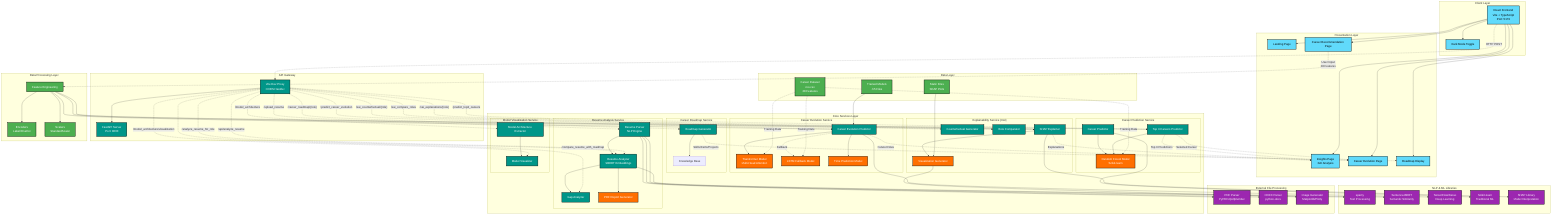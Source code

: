 graph TB
    subgraph "Client Layer"
        UI[React Frontend<br/>Vite + TypeScript<br/>Port: 5173]
        DM[Dark Mode Toggle]
        UI --> DM
    end

    subgraph "Presentation Layer"
        LP[Landing Page]
        CR[Career Recommendation Page]
        IP[Insights Page<br/>XAI Analysis]
        CE[Career Evolution Page]
        RMP[Roadmap Display]
        
        UI --> LP
        UI --> CR
        UI --> IP
        UI --> CE
        UI --> RMP
    end

    subgraph "API Gateway"
        PROXY[Vite Dev Proxy<br/>CORS Handler]
        API[FastAPI Server<br/>Port: 8000]
        PROXY --> API
    end

    subgraph "Core Services Layer"
        subgraph "Career Prediction Service"
            CP[Career Predictor]
            T3P[Top 3 Careers Predictor]
            ML1[Random Forest Model<br/>Scikit-learn]
            
            CP --> ML1
            T3P --> ML1
        end
        
        subgraph "Career Evolution Service"
            CEP[Career Evolution Predictor]
            TRANS[Transformer Model<br/>Multi-Head Attention]
            LSTM[LSTM Fallback Model]
            TP[Time Prediction Model]
            
            CEP --> TRANS
            CEP -.Fallback.-> LSTM
            CEP --> TP
        end
        
        subgraph "Explainability Service (XAI)"
            SHAP[SHAP Explainer]
            CF[Counterfactual Generator]
            RC[Role Comparator]
            VIZ[Visualization Generator]
            
            SHAP --> VIZ
        end
        
        subgraph "Career Roadmap Service"
            RG[Roadmap Generator]
            KB[Knowledge Base]
            
            RG --> KB
        end
        
        subgraph "Resume Analysis Service"
            RP[Resume Parser<br/>NLP Engine]
            RA[Resume Analyzer<br/>SBERT Embeddings]
            GA[Gap Analyzer]
            RPG[PDF Report Generator]
            
            RP --> RA
            RA --> GA
            RA --> RPG
        end
        
        subgraph "Model Visualization Service"
            MA[Model Architecture Extractor]
            MV[Model Visualizer]
            
            MA --> MV
        end
    end

    subgraph "Data Processing Layer"
        FE[Feature Engineering]
        EN[Encoders<br/>Label/OneHot]
        SC[Scalers<br/>StandardScaler]
        
        FE --> EN
        FE --> SC
    end

    subgraph "Data Layer"
        DS[Career Dataset<br/>roo.csv<br/>28 Features]
        MM[Trained Models<br/>.h5 Files]
        STATIC[Static Files<br/>SHAP Plots]
        
        DS -.Training Data.-> ML1
        DS -.Training Data.-> TRANS
        DS -.Training Data.-> LSTM
        MM --> CEP
        STATIC --> VIZ
    end

    subgraph "NLP & ML Libraries"
        SPACY[spaCy<br/>Text Processing]
        SBERT[Sentence-BERT<br/>Semantic Similarity]
        TF[TensorFlow/Keras<br/>Deep Learning]
        SK[Scikit-learn<br/>Traditional ML]
        SHLIB[SHAP Library<br/>Model Interpretation]
        
        RP --> SPACY
        RA --> SBERT
        CEP --> TF
        CP --> SK
        SHAP --> SHLIB
    end

    subgraph "External File Processing"
        PDF[PDF Parser<br/>PyPDF2/pdfplumber]
        DOCX[DOCX Parser<br/>python-docx]
        IMG[Image Generator<br/>Matplotlib/Plotly]
        
        RP --> PDF
        RP --> DOCX
        VIZ --> IMG
    end

    %% API Connections
    UI -.HTTP POST.-> PROXY
    PROXY -."/predict_top3_careers".-> T3P
    PROXY -."/predict_career_evolution".-> CEP
    PROXY -."/xai_explanations/{role}".-> SHAP
    PROXY -."/xai_counterfactual/{role}".-> CF
    PROXY -."/xai_compare_roles".-> RC
    PROXY -."/career_roadmap/{role}".-> RG
    PROXY -."/upload_resume".-> RP
    PROXY -."/analyze_resume_for_role".-> RA
    PROXY -."/compare_resume_with_roadmap".-> GA
    PROXY -."/api/analyze_resume".-> RA
    PROXY -."/model_architecture".-> MA
    PROXY -."/model_architecture/visualization".-> MV
    
    %% Data Flow
    CR -.User Input<br/>28 Features.-> FE
    FE --> T3P
    FE --> CEP
    FE --> SHAP
    
    T3P -.Top 3 Predictions.-> IP
    T3P -.Selected Career.-> CE
    CEP -.Future Roles.-> CE
    SHAP -.Explanations.-> IP
    RG -.Skills/Certs/Projects.-> RMP
    
    %% Styling
    classDef frontend fill:#61DAFB,stroke:#000,stroke-width:2px,color:#000
    classDef backend fill:#009688,stroke:#000,stroke-width:2px,color:#fff
    classDef ml fill:#FF6F00,stroke:#000,stroke-width:2px,color:#fff
    classDef data fill:#4CAF50,stroke:#000,stroke-width:2px,color:#fff
    classDef nlp fill:#9C27B0,stroke:#000,stroke-width:2px,color:#fff
    
    class UI,DM,LP,CR,IP,CE,RMP frontend
    class API,PROXY,CP,T3P,CEP,SHAP,CF,RC,RG,RP,RA,GA,MA,MV backend
    class ML1,TRANS,LSTM,TP,VIZ,RPG ml
    class DS,MM,STATIC,FE,EN,SC data
    class SPACY,SBERT,TF,SK,SHLIB,PDF,DOCX,IMG nlp